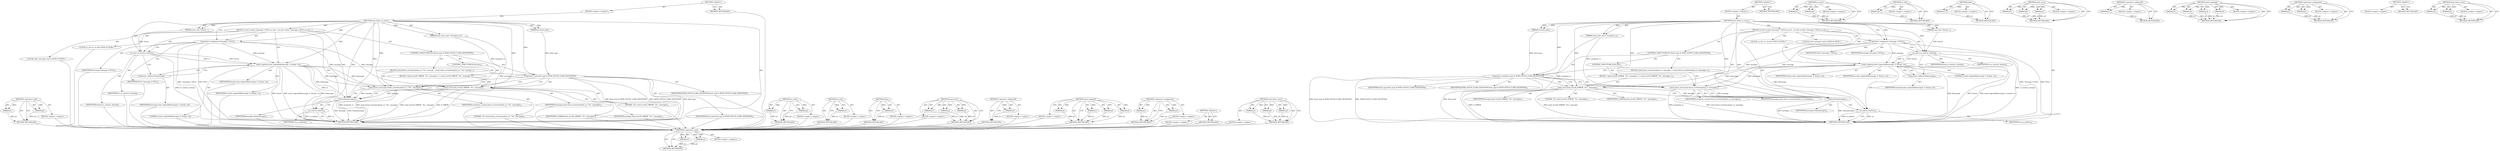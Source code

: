 digraph "zend_throw_error" {
vulnerable_91 [label=<(METHOD,&lt;operator&gt;.and)>];
vulnerable_92 [label=<(PARAM,p1)>];
vulnerable_93 [label=<(PARAM,p2)>];
vulnerable_94 [label=<(BLOCK,&lt;empty&gt;,&lt;empty&gt;)>];
vulnerable_95 [label=<(METHOD_RETURN,ANY)>];
vulnerable_6 [label=<(METHOD,&lt;global&gt;)<SUB>1</SUB>>];
vulnerable_7 [label=<(BLOCK,&lt;empty&gt;,&lt;empty&gt;)<SUB>1</SUB>>];
vulnerable_8 [label=<(METHOD,zend_throw_or_error)<SUB>1</SUB>>];
vulnerable_9 [label=<(PARAM,int fetch_type)<SUB>1</SUB>>];
vulnerable_10 [label=<(PARAM,zend_class_entry *exception_ce)<SUB>1</SUB>>];
vulnerable_11 [label=<(PARAM,const char *format...)<SUB>1</SUB>>];
vulnerable_12 [label=<(BLOCK,{
	va_list va;
	char *message = NULL;

	va_star...,{
	va_list va;
	char *message = NULL;

	va_star...)<SUB>2</SUB>>];
vulnerable_13 [label="<(LOCAL,va_list va: va_list)<SUB>3</SUB>>"];
vulnerable_14 [label="<(LOCAL,char* message: char*)<SUB>4</SUB>>"];
vulnerable_15 [label=<(&lt;operator&gt;.assignment,*message = NULL)<SUB>4</SUB>>];
vulnerable_16 [label=<(IDENTIFIER,message,*message = NULL)<SUB>4</SUB>>];
vulnerable_17 [label=<(IDENTIFIER,NULL,*message = NULL)<SUB>4</SUB>>];
vulnerable_18 [label=<(va_start,va_start(va, format))<SUB>6</SUB>>];
vulnerable_19 [label=<(IDENTIFIER,va,va_start(va, format))<SUB>6</SUB>>];
vulnerable_20 [label=<(IDENTIFIER,format,va_start(va, format))<SUB>6</SUB>>];
vulnerable_21 [label=<(zend_vspprintf,zend_vspprintf(&amp;message, 0, format, va))<SUB>7</SUB>>];
vulnerable_22 [label=<(&lt;operator&gt;.addressOf,&amp;message)<SUB>7</SUB>>];
vulnerable_23 [label=<(IDENTIFIER,message,zend_vspprintf(&amp;message, 0, format, va))<SUB>7</SUB>>];
vulnerable_24 [label=<(LITERAL,0,zend_vspprintf(&amp;message, 0, format, va))<SUB>7</SUB>>];
vulnerable_25 [label=<(IDENTIFIER,format,zend_vspprintf(&amp;message, 0, format, va))<SUB>7</SUB>>];
vulnerable_26 [label=<(IDENTIFIER,va,zend_vspprintf(&amp;message, 0, format, va))<SUB>7</SUB>>];
vulnerable_27 [label=<(CONTROL_STRUCTURE,IF,if (fetch_type &amp; ZEND_FETCH_CLASS_EXCEPTION))<SUB>9</SUB>>];
vulnerable_28 [label=<(&lt;operator&gt;.and,fetch_type &amp; ZEND_FETCH_CLASS_EXCEPTION)<SUB>9</SUB>>];
vulnerable_29 [label=<(IDENTIFIER,fetch_type,fetch_type &amp; ZEND_FETCH_CLASS_EXCEPTION)<SUB>9</SUB>>];
vulnerable_30 [label=<(IDENTIFIER,ZEND_FETCH_CLASS_EXCEPTION,fetch_type &amp; ZEND_FETCH_CLASS_EXCEPTION)<SUB>9</SUB>>];
vulnerable_31 [label=<(BLOCK,{
		zend_throw_error(exception_ce, message);
 	},{
		zend_throw_error(exception_ce, message);
 	})<SUB>9</SUB>>];
vulnerable_32 [label=<(zend_throw_error,zend_throw_error(exception_ce, message))<SUB>10</SUB>>];
vulnerable_33 [label=<(IDENTIFIER,exception_ce,zend_throw_error(exception_ce, message))<SUB>10</SUB>>];
vulnerable_34 [label=<(IDENTIFIER,message,zend_throw_error(exception_ce, message))<SUB>10</SUB>>];
vulnerable_35 [label=<(CONTROL_STRUCTURE,ELSE,else)<SUB>11</SUB>>];
vulnerable_36 [label=<(BLOCK,{
 		zend_error(E_ERROR, &quot;%s&quot;, message);
 	},{
 		zend_error(E_ERROR, &quot;%s&quot;, message);
 	})<SUB>11</SUB>>];
vulnerable_37 [label=<(zend_error,zend_error(E_ERROR, &quot;%s&quot;, message))<SUB>12</SUB>>];
vulnerable_38 [label=<(IDENTIFIER,E_ERROR,zend_error(E_ERROR, &quot;%s&quot;, message))<SUB>12</SUB>>];
vulnerable_39 [label=<(LITERAL,&quot;%s&quot;,zend_error(E_ERROR, &quot;%s&quot;, message))<SUB>12</SUB>>];
vulnerable_40 [label=<(IDENTIFIER,message,zend_error(E_ERROR, &quot;%s&quot;, message))<SUB>12</SUB>>];
vulnerable_41 [label=<(efree,efree(message))<SUB>15</SUB>>];
vulnerable_42 [label=<(IDENTIFIER,message,efree(message))<SUB>15</SUB>>];
vulnerable_43 [label=<(va_end,va_end(va))<SUB>16</SUB>>];
vulnerable_44 [label=<(IDENTIFIER,va,va_end(va))<SUB>16</SUB>>];
vulnerable_45 [label=<(METHOD_RETURN,void)<SUB>1</SUB>>];
vulnerable_47 [label=<(METHOD_RETURN,ANY)<SUB>1</SUB>>];
vulnerable_75 [label=<(METHOD,va_start)>];
vulnerable_76 [label=<(PARAM,p1)>];
vulnerable_77 [label=<(PARAM,p2)>];
vulnerable_78 [label=<(BLOCK,&lt;empty&gt;,&lt;empty&gt;)>];
vulnerable_79 [label=<(METHOD_RETURN,ANY)>];
vulnerable_111 [label=<(METHOD,va_end)>];
vulnerable_112 [label=<(PARAM,p1)>];
vulnerable_113 [label=<(BLOCK,&lt;empty&gt;,&lt;empty&gt;)>];
vulnerable_114 [label=<(METHOD_RETURN,ANY)>];
vulnerable_107 [label=<(METHOD,efree)>];
vulnerable_108 [label=<(PARAM,p1)>];
vulnerable_109 [label=<(BLOCK,&lt;empty&gt;,&lt;empty&gt;)>];
vulnerable_110 [label=<(METHOD_RETURN,ANY)>];
vulnerable_101 [label=<(METHOD,zend_error)>];
vulnerable_102 [label=<(PARAM,p1)>];
vulnerable_103 [label=<(PARAM,p2)>];
vulnerable_104 [label=<(PARAM,p3)>];
vulnerable_105 [label=<(BLOCK,&lt;empty&gt;,&lt;empty&gt;)>];
vulnerable_106 [label=<(METHOD_RETURN,ANY)>];
vulnerable_87 [label=<(METHOD,&lt;operator&gt;.addressOf)>];
vulnerable_88 [label=<(PARAM,p1)>];
vulnerable_89 [label=<(BLOCK,&lt;empty&gt;,&lt;empty&gt;)>];
vulnerable_90 [label=<(METHOD_RETURN,ANY)>];
vulnerable_80 [label=<(METHOD,zend_vspprintf)>];
vulnerable_81 [label=<(PARAM,p1)>];
vulnerable_82 [label=<(PARAM,p2)>];
vulnerable_83 [label=<(PARAM,p3)>];
vulnerable_84 [label=<(PARAM,p4)>];
vulnerable_85 [label=<(BLOCK,&lt;empty&gt;,&lt;empty&gt;)>];
vulnerable_86 [label=<(METHOD_RETURN,ANY)>];
vulnerable_70 [label=<(METHOD,&lt;operator&gt;.assignment)>];
vulnerable_71 [label=<(PARAM,p1)>];
vulnerable_72 [label=<(PARAM,p2)>];
vulnerable_73 [label=<(BLOCK,&lt;empty&gt;,&lt;empty&gt;)>];
vulnerable_74 [label=<(METHOD_RETURN,ANY)>];
vulnerable_64 [label=<(METHOD,&lt;global&gt;)<SUB>1</SUB>>];
vulnerable_65 [label=<(BLOCK,&lt;empty&gt;,&lt;empty&gt;)>];
vulnerable_66 [label=<(METHOD_RETURN,ANY)>];
vulnerable_96 [label=<(METHOD,zend_throw_error)>];
vulnerable_97 [label=<(PARAM,p1)>];
vulnerable_98 [label=<(PARAM,p2)>];
vulnerable_99 [label=<(BLOCK,&lt;empty&gt;,&lt;empty&gt;)>];
vulnerable_100 [label=<(METHOD_RETURN,ANY)>];
fixed_92 [label=<(METHOD,&lt;operator&gt;.and)>];
fixed_93 [label=<(PARAM,p1)>];
fixed_94 [label=<(PARAM,p2)>];
fixed_95 [label=<(BLOCK,&lt;empty&gt;,&lt;empty&gt;)>];
fixed_96 [label=<(METHOD_RETURN,ANY)>];
fixed_6 [label=<(METHOD,&lt;global&gt;)<SUB>1</SUB>>];
fixed_7 [label=<(BLOCK,&lt;empty&gt;,&lt;empty&gt;)<SUB>1</SUB>>];
fixed_8 [label=<(METHOD,zend_throw_or_error)<SUB>1</SUB>>];
fixed_9 [label=<(PARAM,int fetch_type)<SUB>1</SUB>>];
fixed_10 [label=<(PARAM,zend_class_entry *exception_ce)<SUB>1</SUB>>];
fixed_11 [label=<(PARAM,const char *format...)<SUB>1</SUB>>];
fixed_12 [label=<(BLOCK,{
	va_list va;
	char *message = NULL;

	va_star...,{
	va_list va;
	char *message = NULL;

	va_star...)<SUB>2</SUB>>];
fixed_13 [label="<(LOCAL,va_list va: va_list)<SUB>3</SUB>>"];
fixed_14 [label="<(LOCAL,char* message: char*)<SUB>4</SUB>>"];
fixed_15 [label=<(&lt;operator&gt;.assignment,*message = NULL)<SUB>4</SUB>>];
fixed_16 [label=<(IDENTIFIER,message,*message = NULL)<SUB>4</SUB>>];
fixed_17 [label=<(IDENTIFIER,NULL,*message = NULL)<SUB>4</SUB>>];
fixed_18 [label=<(va_start,va_start(va, format))<SUB>6</SUB>>];
fixed_19 [label=<(IDENTIFIER,va,va_start(va, format))<SUB>6</SUB>>];
fixed_20 [label=<(IDENTIFIER,format,va_start(va, format))<SUB>6</SUB>>];
fixed_21 [label=<(zend_vspprintf,zend_vspprintf(&amp;message, 0, format, va))<SUB>7</SUB>>];
fixed_22 [label=<(&lt;operator&gt;.addressOf,&amp;message)<SUB>7</SUB>>];
fixed_23 [label=<(IDENTIFIER,message,zend_vspprintf(&amp;message, 0, format, va))<SUB>7</SUB>>];
fixed_24 [label=<(LITERAL,0,zend_vspprintf(&amp;message, 0, format, va))<SUB>7</SUB>>];
fixed_25 [label=<(IDENTIFIER,format,zend_vspprintf(&amp;message, 0, format, va))<SUB>7</SUB>>];
fixed_26 [label=<(IDENTIFIER,va,zend_vspprintf(&amp;message, 0, format, va))<SUB>7</SUB>>];
fixed_27 [label=<(CONTROL_STRUCTURE,IF,if (fetch_type &amp; ZEND_FETCH_CLASS_EXCEPTION))<SUB>9</SUB>>];
fixed_28 [label=<(&lt;operator&gt;.and,fetch_type &amp; ZEND_FETCH_CLASS_EXCEPTION)<SUB>9</SUB>>];
fixed_29 [label=<(IDENTIFIER,fetch_type,fetch_type &amp; ZEND_FETCH_CLASS_EXCEPTION)<SUB>9</SUB>>];
fixed_30 [label=<(IDENTIFIER,ZEND_FETCH_CLASS_EXCEPTION,fetch_type &amp; ZEND_FETCH_CLASS_EXCEPTION)<SUB>9</SUB>>];
fixed_31 [label=<(BLOCK,{
		zend_throw_error(exception_ce, &quot;%s&quot;, messag...,{
		zend_throw_error(exception_ce, &quot;%s&quot;, messag...)<SUB>9</SUB>>];
fixed_32 [label=<(zend_throw_error,zend_throw_error(exception_ce, &quot;%s&quot;, message))<SUB>10</SUB>>];
fixed_33 [label=<(IDENTIFIER,exception_ce,zend_throw_error(exception_ce, &quot;%s&quot;, message))<SUB>10</SUB>>];
fixed_34 [label=<(LITERAL,&quot;%s&quot;,zend_throw_error(exception_ce, &quot;%s&quot;, message))<SUB>10</SUB>>];
fixed_35 [label=<(IDENTIFIER,message,zend_throw_error(exception_ce, &quot;%s&quot;, message))<SUB>10</SUB>>];
fixed_36 [label=<(CONTROL_STRUCTURE,ELSE,else)<SUB>11</SUB>>];
fixed_37 [label=<(BLOCK,{
 		zend_error(E_ERROR, &quot;%s&quot;, message);
 	},{
 		zend_error(E_ERROR, &quot;%s&quot;, message);
 	})<SUB>11</SUB>>];
fixed_38 [label=<(zend_error,zend_error(E_ERROR, &quot;%s&quot;, message))<SUB>12</SUB>>];
fixed_39 [label=<(IDENTIFIER,E_ERROR,zend_error(E_ERROR, &quot;%s&quot;, message))<SUB>12</SUB>>];
fixed_40 [label=<(LITERAL,&quot;%s&quot;,zend_error(E_ERROR, &quot;%s&quot;, message))<SUB>12</SUB>>];
fixed_41 [label=<(IDENTIFIER,message,zend_error(E_ERROR, &quot;%s&quot;, message))<SUB>12</SUB>>];
fixed_42 [label=<(efree,efree(message))<SUB>15</SUB>>];
fixed_43 [label=<(IDENTIFIER,message,efree(message))<SUB>15</SUB>>];
fixed_44 [label=<(va_end,va_end(va))<SUB>16</SUB>>];
fixed_45 [label=<(IDENTIFIER,va,va_end(va))<SUB>16</SUB>>];
fixed_46 [label=<(METHOD_RETURN,void)<SUB>1</SUB>>];
fixed_48 [label=<(METHOD_RETURN,ANY)<SUB>1</SUB>>];
fixed_76 [label=<(METHOD,va_start)>];
fixed_77 [label=<(PARAM,p1)>];
fixed_78 [label=<(PARAM,p2)>];
fixed_79 [label=<(BLOCK,&lt;empty&gt;,&lt;empty&gt;)>];
fixed_80 [label=<(METHOD_RETURN,ANY)>];
fixed_113 [label=<(METHOD,va_end)>];
fixed_114 [label=<(PARAM,p1)>];
fixed_115 [label=<(BLOCK,&lt;empty&gt;,&lt;empty&gt;)>];
fixed_116 [label=<(METHOD_RETURN,ANY)>];
fixed_109 [label=<(METHOD,efree)>];
fixed_110 [label=<(PARAM,p1)>];
fixed_111 [label=<(BLOCK,&lt;empty&gt;,&lt;empty&gt;)>];
fixed_112 [label=<(METHOD_RETURN,ANY)>];
fixed_103 [label=<(METHOD,zend_error)>];
fixed_104 [label=<(PARAM,p1)>];
fixed_105 [label=<(PARAM,p2)>];
fixed_106 [label=<(PARAM,p3)>];
fixed_107 [label=<(BLOCK,&lt;empty&gt;,&lt;empty&gt;)>];
fixed_108 [label=<(METHOD_RETURN,ANY)>];
fixed_88 [label=<(METHOD,&lt;operator&gt;.addressOf)>];
fixed_89 [label=<(PARAM,p1)>];
fixed_90 [label=<(BLOCK,&lt;empty&gt;,&lt;empty&gt;)>];
fixed_91 [label=<(METHOD_RETURN,ANY)>];
fixed_81 [label=<(METHOD,zend_vspprintf)>];
fixed_82 [label=<(PARAM,p1)>];
fixed_83 [label=<(PARAM,p2)>];
fixed_84 [label=<(PARAM,p3)>];
fixed_85 [label=<(PARAM,p4)>];
fixed_86 [label=<(BLOCK,&lt;empty&gt;,&lt;empty&gt;)>];
fixed_87 [label=<(METHOD_RETURN,ANY)>];
fixed_71 [label=<(METHOD,&lt;operator&gt;.assignment)>];
fixed_72 [label=<(PARAM,p1)>];
fixed_73 [label=<(PARAM,p2)>];
fixed_74 [label=<(BLOCK,&lt;empty&gt;,&lt;empty&gt;)>];
fixed_75 [label=<(METHOD_RETURN,ANY)>];
fixed_65 [label=<(METHOD,&lt;global&gt;)<SUB>1</SUB>>];
fixed_66 [label=<(BLOCK,&lt;empty&gt;,&lt;empty&gt;)>];
fixed_67 [label=<(METHOD_RETURN,ANY)>];
fixed_97 [label=<(METHOD,zend_throw_error)>];
fixed_98 [label=<(PARAM,p1)>];
fixed_99 [label=<(PARAM,p2)>];
fixed_100 [label=<(PARAM,p3)>];
fixed_101 [label=<(BLOCK,&lt;empty&gt;,&lt;empty&gt;)>];
fixed_102 [label=<(METHOD_RETURN,ANY)>];
vulnerable_91 -> vulnerable_92  [key=0, label="AST: "];
vulnerable_91 -> vulnerable_92  [key=1, label="DDG: "];
vulnerable_91 -> vulnerable_94  [key=0, label="AST: "];
vulnerable_91 -> vulnerable_93  [key=0, label="AST: "];
vulnerable_91 -> vulnerable_93  [key=1, label="DDG: "];
vulnerable_91 -> vulnerable_95  [key=0, label="AST: "];
vulnerable_91 -> vulnerable_95  [key=1, label="CFG: "];
vulnerable_92 -> vulnerable_95  [key=0, label="DDG: p1"];
vulnerable_93 -> vulnerable_95  [key=0, label="DDG: p2"];
vulnerable_6 -> vulnerable_7  [key=0, label="AST: "];
vulnerable_6 -> vulnerable_47  [key=0, label="AST: "];
vulnerable_6 -> vulnerable_47  [key=1, label="CFG: "];
vulnerable_7 -> vulnerable_8  [key=0, label="AST: "];
vulnerable_8 -> vulnerable_9  [key=0, label="AST: "];
vulnerable_8 -> vulnerable_9  [key=1, label="DDG: "];
vulnerable_8 -> vulnerable_10  [key=0, label="AST: "];
vulnerable_8 -> vulnerable_10  [key=1, label="DDG: "];
vulnerable_8 -> vulnerable_11  [key=0, label="AST: "];
vulnerable_8 -> vulnerable_11  [key=1, label="DDG: "];
vulnerable_8 -> vulnerable_12  [key=0, label="AST: "];
vulnerable_8 -> vulnerable_45  [key=0, label="AST: "];
vulnerable_8 -> vulnerable_15  [key=0, label="CFG: "];
vulnerable_8 -> vulnerable_15  [key=1, label="DDG: "];
vulnerable_8 -> vulnerable_18  [key=0, label="DDG: "];
vulnerable_8 -> vulnerable_21  [key=0, label="DDG: "];
vulnerable_8 -> vulnerable_41  [key=0, label="DDG: "];
vulnerable_8 -> vulnerable_43  [key=0, label="DDG: "];
vulnerable_8 -> vulnerable_28  [key=0, label="DDG: "];
vulnerable_8 -> vulnerable_32  [key=0, label="DDG: "];
vulnerable_8 -> vulnerable_37  [key=0, label="DDG: "];
vulnerable_9 -> vulnerable_28  [key=0, label="DDG: fetch_type"];
vulnerable_10 -> vulnerable_45  [key=0, label="DDG: exception_ce"];
vulnerable_10 -> vulnerable_32  [key=0, label="DDG: exception_ce"];
vulnerable_11 -> vulnerable_18  [key=0, label="DDG: format"];
vulnerable_12 -> vulnerable_13  [key=0, label="AST: "];
vulnerable_12 -> vulnerable_14  [key=0, label="AST: "];
vulnerable_12 -> vulnerable_15  [key=0, label="AST: "];
vulnerable_12 -> vulnerable_18  [key=0, label="AST: "];
vulnerable_12 -> vulnerable_21  [key=0, label="AST: "];
vulnerable_12 -> vulnerable_27  [key=0, label="AST: "];
vulnerable_12 -> vulnerable_41  [key=0, label="AST: "];
vulnerable_12 -> vulnerable_43  [key=0, label="AST: "];
vulnerable_15 -> vulnerable_16  [key=0, label="AST: "];
vulnerable_15 -> vulnerable_17  [key=0, label="AST: "];
vulnerable_15 -> vulnerable_18  [key=0, label="CFG: "];
vulnerable_15 -> vulnerable_45  [key=0, label="DDG: *message = NULL"];
vulnerable_15 -> vulnerable_45  [key=1, label="DDG: NULL"];
vulnerable_15 -> vulnerable_21  [key=0, label="DDG: message"];
vulnerable_15 -> vulnerable_32  [key=0, label="DDG: message"];
vulnerable_15 -> vulnerable_37  [key=0, label="DDG: message"];
vulnerable_18 -> vulnerable_19  [key=0, label="AST: "];
vulnerable_18 -> vulnerable_20  [key=0, label="AST: "];
vulnerable_18 -> vulnerable_22  [key=0, label="CFG: "];
vulnerable_18 -> vulnerable_45  [key=0, label="DDG: va_start(va, format)"];
vulnerable_18 -> vulnerable_21  [key=0, label="DDG: format"];
vulnerable_18 -> vulnerable_21  [key=1, label="DDG: va"];
vulnerable_21 -> vulnerable_22  [key=0, label="AST: "];
vulnerable_21 -> vulnerable_24  [key=0, label="AST: "];
vulnerable_21 -> vulnerable_25  [key=0, label="AST: "];
vulnerable_21 -> vulnerable_26  [key=0, label="AST: "];
vulnerable_21 -> vulnerable_28  [key=0, label="CFG: "];
vulnerable_21 -> vulnerable_45  [key=0, label="DDG: &amp;message"];
vulnerable_21 -> vulnerable_45  [key=1, label="DDG: format"];
vulnerable_21 -> vulnerable_45  [key=2, label="DDG: zend_vspprintf(&amp;message, 0, format, va)"];
vulnerable_21 -> vulnerable_41  [key=0, label="DDG: &amp;message"];
vulnerable_21 -> vulnerable_43  [key=0, label="DDG: va"];
vulnerable_21 -> vulnerable_32  [key=0, label="DDG: &amp;message"];
vulnerable_21 -> vulnerable_37  [key=0, label="DDG: &amp;message"];
vulnerable_22 -> vulnerable_23  [key=0, label="AST: "];
vulnerable_22 -> vulnerable_21  [key=0, label="CFG: "];
vulnerable_27 -> vulnerable_28  [key=0, label="AST: "];
vulnerable_27 -> vulnerable_31  [key=0, label="AST: "];
vulnerable_27 -> vulnerable_35  [key=0, label="AST: "];
vulnerable_28 -> vulnerable_29  [key=0, label="AST: "];
vulnerable_28 -> vulnerable_30  [key=0, label="AST: "];
vulnerable_28 -> vulnerable_32  [key=0, label="CFG: "];
vulnerable_28 -> vulnerable_32  [key=1, label="CDG: "];
vulnerable_28 -> vulnerable_37  [key=0, label="CFG: "];
vulnerable_28 -> vulnerable_37  [key=1, label="CDG: "];
vulnerable_28 -> vulnerable_45  [key=0, label="DDG: fetch_type"];
vulnerable_28 -> vulnerable_45  [key=1, label="DDG: fetch_type &amp; ZEND_FETCH_CLASS_EXCEPTION"];
vulnerable_28 -> vulnerable_45  [key=2, label="DDG: ZEND_FETCH_CLASS_EXCEPTION"];
vulnerable_31 -> vulnerable_32  [key=0, label="AST: "];
vulnerable_32 -> vulnerable_33  [key=0, label="AST: "];
vulnerable_32 -> vulnerable_34  [key=0, label="AST: "];
vulnerable_32 -> vulnerable_41  [key=0, label="CFG: "];
vulnerable_32 -> vulnerable_41  [key=1, label="DDG: message"];
vulnerable_32 -> vulnerable_45  [key=0, label="DDG: exception_ce"];
vulnerable_32 -> vulnerable_45  [key=1, label="DDG: zend_throw_error(exception_ce, message)"];
vulnerable_35 -> vulnerable_36  [key=0, label="AST: "];
vulnerable_36 -> vulnerable_37  [key=0, label="AST: "];
vulnerable_37 -> vulnerable_38  [key=0, label="AST: "];
vulnerable_37 -> vulnerable_39  [key=0, label="AST: "];
vulnerable_37 -> vulnerable_40  [key=0, label="AST: "];
vulnerable_37 -> vulnerable_41  [key=0, label="CFG: "];
vulnerable_37 -> vulnerable_41  [key=1, label="DDG: message"];
vulnerable_37 -> vulnerable_45  [key=0, label="DDG: zend_error(E_ERROR, &quot;%s&quot;, message)"];
vulnerable_37 -> vulnerable_45  [key=1, label="DDG: E_ERROR"];
vulnerable_41 -> vulnerable_42  [key=0, label="AST: "];
vulnerable_41 -> vulnerable_43  [key=0, label="CFG: "];
vulnerable_41 -> vulnerable_45  [key=0, label="DDG: message"];
vulnerable_41 -> vulnerable_45  [key=1, label="DDG: efree(message)"];
vulnerable_43 -> vulnerable_44  [key=0, label="AST: "];
vulnerable_43 -> vulnerable_45  [key=0, label="CFG: "];
vulnerable_43 -> vulnerable_45  [key=1, label="DDG: va"];
vulnerable_43 -> vulnerable_45  [key=2, label="DDG: va_end(va)"];
vulnerable_75 -> vulnerable_76  [key=0, label="AST: "];
vulnerable_75 -> vulnerable_76  [key=1, label="DDG: "];
vulnerable_75 -> vulnerable_78  [key=0, label="AST: "];
vulnerable_75 -> vulnerable_77  [key=0, label="AST: "];
vulnerable_75 -> vulnerable_77  [key=1, label="DDG: "];
vulnerable_75 -> vulnerable_79  [key=0, label="AST: "];
vulnerable_75 -> vulnerable_79  [key=1, label="CFG: "];
vulnerable_76 -> vulnerable_79  [key=0, label="DDG: p1"];
vulnerable_77 -> vulnerable_79  [key=0, label="DDG: p2"];
vulnerable_111 -> vulnerable_112  [key=0, label="AST: "];
vulnerable_111 -> vulnerable_112  [key=1, label="DDG: "];
vulnerable_111 -> vulnerable_113  [key=0, label="AST: "];
vulnerable_111 -> vulnerable_114  [key=0, label="AST: "];
vulnerable_111 -> vulnerable_114  [key=1, label="CFG: "];
vulnerable_112 -> vulnerable_114  [key=0, label="DDG: p1"];
vulnerable_107 -> vulnerable_108  [key=0, label="AST: "];
vulnerable_107 -> vulnerable_108  [key=1, label="DDG: "];
vulnerable_107 -> vulnerable_109  [key=0, label="AST: "];
vulnerable_107 -> vulnerable_110  [key=0, label="AST: "];
vulnerable_107 -> vulnerable_110  [key=1, label="CFG: "];
vulnerable_108 -> vulnerable_110  [key=0, label="DDG: p1"];
vulnerable_101 -> vulnerable_102  [key=0, label="AST: "];
vulnerable_101 -> vulnerable_102  [key=1, label="DDG: "];
vulnerable_101 -> vulnerable_105  [key=0, label="AST: "];
vulnerable_101 -> vulnerable_103  [key=0, label="AST: "];
vulnerable_101 -> vulnerable_103  [key=1, label="DDG: "];
vulnerable_101 -> vulnerable_106  [key=0, label="AST: "];
vulnerable_101 -> vulnerable_106  [key=1, label="CFG: "];
vulnerable_101 -> vulnerable_104  [key=0, label="AST: "];
vulnerable_101 -> vulnerable_104  [key=1, label="DDG: "];
vulnerable_102 -> vulnerable_106  [key=0, label="DDG: p1"];
vulnerable_103 -> vulnerable_106  [key=0, label="DDG: p2"];
vulnerable_104 -> vulnerable_106  [key=0, label="DDG: p3"];
vulnerable_87 -> vulnerable_88  [key=0, label="AST: "];
vulnerable_87 -> vulnerable_88  [key=1, label="DDG: "];
vulnerable_87 -> vulnerable_89  [key=0, label="AST: "];
vulnerable_87 -> vulnerable_90  [key=0, label="AST: "];
vulnerable_87 -> vulnerable_90  [key=1, label="CFG: "];
vulnerable_88 -> vulnerable_90  [key=0, label="DDG: p1"];
vulnerable_80 -> vulnerable_81  [key=0, label="AST: "];
vulnerable_80 -> vulnerable_81  [key=1, label="DDG: "];
vulnerable_80 -> vulnerable_85  [key=0, label="AST: "];
vulnerable_80 -> vulnerable_82  [key=0, label="AST: "];
vulnerable_80 -> vulnerable_82  [key=1, label="DDG: "];
vulnerable_80 -> vulnerable_86  [key=0, label="AST: "];
vulnerable_80 -> vulnerable_86  [key=1, label="CFG: "];
vulnerable_80 -> vulnerable_83  [key=0, label="AST: "];
vulnerable_80 -> vulnerable_83  [key=1, label="DDG: "];
vulnerable_80 -> vulnerable_84  [key=0, label="AST: "];
vulnerable_80 -> vulnerable_84  [key=1, label="DDG: "];
vulnerable_81 -> vulnerable_86  [key=0, label="DDG: p1"];
vulnerable_82 -> vulnerable_86  [key=0, label="DDG: p2"];
vulnerable_83 -> vulnerable_86  [key=0, label="DDG: p3"];
vulnerable_84 -> vulnerable_86  [key=0, label="DDG: p4"];
vulnerable_70 -> vulnerable_71  [key=0, label="AST: "];
vulnerable_70 -> vulnerable_71  [key=1, label="DDG: "];
vulnerable_70 -> vulnerable_73  [key=0, label="AST: "];
vulnerable_70 -> vulnerable_72  [key=0, label="AST: "];
vulnerable_70 -> vulnerable_72  [key=1, label="DDG: "];
vulnerable_70 -> vulnerable_74  [key=0, label="AST: "];
vulnerable_70 -> vulnerable_74  [key=1, label="CFG: "];
vulnerable_71 -> vulnerable_74  [key=0, label="DDG: p1"];
vulnerable_72 -> vulnerable_74  [key=0, label="DDG: p2"];
vulnerable_64 -> vulnerable_65  [key=0, label="AST: "];
vulnerable_64 -> vulnerable_66  [key=0, label="AST: "];
vulnerable_64 -> vulnerable_66  [key=1, label="CFG: "];
vulnerable_96 -> vulnerable_97  [key=0, label="AST: "];
vulnerable_96 -> vulnerable_97  [key=1, label="DDG: "];
vulnerable_96 -> vulnerable_99  [key=0, label="AST: "];
vulnerable_96 -> vulnerable_98  [key=0, label="AST: "];
vulnerable_96 -> vulnerable_98  [key=1, label="DDG: "];
vulnerable_96 -> vulnerable_100  [key=0, label="AST: "];
vulnerable_96 -> vulnerable_100  [key=1, label="CFG: "];
vulnerable_97 -> vulnerable_100  [key=0, label="DDG: p1"];
vulnerable_98 -> vulnerable_100  [key=0, label="DDG: p2"];
fixed_92 -> fixed_93  [key=0, label="AST: "];
fixed_92 -> fixed_93  [key=1, label="DDG: "];
fixed_92 -> fixed_95  [key=0, label="AST: "];
fixed_92 -> fixed_94  [key=0, label="AST: "];
fixed_92 -> fixed_94  [key=1, label="DDG: "];
fixed_92 -> fixed_96  [key=0, label="AST: "];
fixed_92 -> fixed_96  [key=1, label="CFG: "];
fixed_93 -> fixed_96  [key=0, label="DDG: p1"];
fixed_94 -> fixed_96  [key=0, label="DDG: p2"];
fixed_95 -> vulnerable_91  [key=0];
fixed_96 -> vulnerable_91  [key=0];
fixed_6 -> fixed_7  [key=0, label="AST: "];
fixed_6 -> fixed_48  [key=0, label="AST: "];
fixed_6 -> fixed_48  [key=1, label="CFG: "];
fixed_7 -> fixed_8  [key=0, label="AST: "];
fixed_8 -> fixed_9  [key=0, label="AST: "];
fixed_8 -> fixed_9  [key=1, label="DDG: "];
fixed_8 -> fixed_10  [key=0, label="AST: "];
fixed_8 -> fixed_10  [key=1, label="DDG: "];
fixed_8 -> fixed_11  [key=0, label="AST: "];
fixed_8 -> fixed_11  [key=1, label="DDG: "];
fixed_8 -> fixed_12  [key=0, label="AST: "];
fixed_8 -> fixed_46  [key=0, label="AST: "];
fixed_8 -> fixed_15  [key=0, label="CFG: "];
fixed_8 -> fixed_15  [key=1, label="DDG: "];
fixed_8 -> fixed_18  [key=0, label="DDG: "];
fixed_8 -> fixed_21  [key=0, label="DDG: "];
fixed_8 -> fixed_42  [key=0, label="DDG: "];
fixed_8 -> fixed_44  [key=0, label="DDG: "];
fixed_8 -> fixed_28  [key=0, label="DDG: "];
fixed_8 -> fixed_32  [key=0, label="DDG: "];
fixed_8 -> fixed_38  [key=0, label="DDG: "];
fixed_9 -> fixed_28  [key=0, label="DDG: fetch_type"];
fixed_10 -> fixed_46  [key=0, label="DDG: exception_ce"];
fixed_10 -> fixed_32  [key=0, label="DDG: exception_ce"];
fixed_11 -> fixed_18  [key=0, label="DDG: format"];
fixed_12 -> fixed_13  [key=0, label="AST: "];
fixed_12 -> fixed_14  [key=0, label="AST: "];
fixed_12 -> fixed_15  [key=0, label="AST: "];
fixed_12 -> fixed_18  [key=0, label="AST: "];
fixed_12 -> fixed_21  [key=0, label="AST: "];
fixed_12 -> fixed_27  [key=0, label="AST: "];
fixed_12 -> fixed_42  [key=0, label="AST: "];
fixed_12 -> fixed_44  [key=0, label="AST: "];
fixed_13 -> vulnerable_91  [key=0];
fixed_14 -> vulnerable_91  [key=0];
fixed_15 -> fixed_16  [key=0, label="AST: "];
fixed_15 -> fixed_17  [key=0, label="AST: "];
fixed_15 -> fixed_18  [key=0, label="CFG: "];
fixed_15 -> fixed_46  [key=0, label="DDG: *message = NULL"];
fixed_15 -> fixed_46  [key=1, label="DDG: NULL"];
fixed_15 -> fixed_21  [key=0, label="DDG: message"];
fixed_15 -> fixed_32  [key=0, label="DDG: message"];
fixed_15 -> fixed_38  [key=0, label="DDG: message"];
fixed_16 -> vulnerable_91  [key=0];
fixed_17 -> vulnerable_91  [key=0];
fixed_18 -> fixed_19  [key=0, label="AST: "];
fixed_18 -> fixed_20  [key=0, label="AST: "];
fixed_18 -> fixed_22  [key=0, label="CFG: "];
fixed_18 -> fixed_46  [key=0, label="DDG: va_start(va, format)"];
fixed_18 -> fixed_21  [key=0, label="DDG: format"];
fixed_18 -> fixed_21  [key=1, label="DDG: va"];
fixed_19 -> vulnerable_91  [key=0];
fixed_20 -> vulnerable_91  [key=0];
fixed_21 -> fixed_22  [key=0, label="AST: "];
fixed_21 -> fixed_24  [key=0, label="AST: "];
fixed_21 -> fixed_25  [key=0, label="AST: "];
fixed_21 -> fixed_26  [key=0, label="AST: "];
fixed_21 -> fixed_28  [key=0, label="CFG: "];
fixed_21 -> fixed_46  [key=0, label="DDG: &amp;message"];
fixed_21 -> fixed_46  [key=1, label="DDG: format"];
fixed_21 -> fixed_46  [key=2, label="DDG: zend_vspprintf(&amp;message, 0, format, va)"];
fixed_21 -> fixed_42  [key=0, label="DDG: &amp;message"];
fixed_21 -> fixed_44  [key=0, label="DDG: va"];
fixed_21 -> fixed_32  [key=0, label="DDG: &amp;message"];
fixed_21 -> fixed_38  [key=0, label="DDG: &amp;message"];
fixed_22 -> fixed_23  [key=0, label="AST: "];
fixed_22 -> fixed_21  [key=0, label="CFG: "];
fixed_23 -> vulnerable_91  [key=0];
fixed_24 -> vulnerable_91  [key=0];
fixed_25 -> vulnerable_91  [key=0];
fixed_26 -> vulnerable_91  [key=0];
fixed_27 -> fixed_28  [key=0, label="AST: "];
fixed_27 -> fixed_31  [key=0, label="AST: "];
fixed_27 -> fixed_36  [key=0, label="AST: "];
fixed_28 -> fixed_29  [key=0, label="AST: "];
fixed_28 -> fixed_30  [key=0, label="AST: "];
fixed_28 -> fixed_32  [key=0, label="CFG: "];
fixed_28 -> fixed_32  [key=1, label="CDG: "];
fixed_28 -> fixed_38  [key=0, label="CFG: "];
fixed_28 -> fixed_38  [key=1, label="CDG: "];
fixed_28 -> fixed_46  [key=0, label="DDG: fetch_type"];
fixed_28 -> fixed_46  [key=1, label="DDG: fetch_type &amp; ZEND_FETCH_CLASS_EXCEPTION"];
fixed_28 -> fixed_46  [key=2, label="DDG: ZEND_FETCH_CLASS_EXCEPTION"];
fixed_29 -> vulnerable_91  [key=0];
fixed_30 -> vulnerable_91  [key=0];
fixed_31 -> fixed_32  [key=0, label="AST: "];
fixed_32 -> fixed_33  [key=0, label="AST: "];
fixed_32 -> fixed_34  [key=0, label="AST: "];
fixed_32 -> fixed_35  [key=0, label="AST: "];
fixed_32 -> fixed_42  [key=0, label="CFG: "];
fixed_32 -> fixed_42  [key=1, label="DDG: message"];
fixed_32 -> fixed_46  [key=0, label="DDG: exception_ce"];
fixed_32 -> fixed_46  [key=1, label="DDG: zend_throw_error(exception_ce, &quot;%s&quot;, message)"];
fixed_33 -> vulnerable_91  [key=0];
fixed_34 -> vulnerable_91  [key=0];
fixed_35 -> vulnerable_91  [key=0];
fixed_36 -> fixed_37  [key=0, label="AST: "];
fixed_37 -> fixed_38  [key=0, label="AST: "];
fixed_38 -> fixed_39  [key=0, label="AST: "];
fixed_38 -> fixed_40  [key=0, label="AST: "];
fixed_38 -> fixed_41  [key=0, label="AST: "];
fixed_38 -> fixed_42  [key=0, label="CFG: "];
fixed_38 -> fixed_42  [key=1, label="DDG: message"];
fixed_38 -> fixed_46  [key=0, label="DDG: zend_error(E_ERROR, &quot;%s&quot;, message)"];
fixed_38 -> fixed_46  [key=1, label="DDG: E_ERROR"];
fixed_39 -> vulnerable_91  [key=0];
fixed_40 -> vulnerable_91  [key=0];
fixed_41 -> vulnerable_91  [key=0];
fixed_42 -> fixed_43  [key=0, label="AST: "];
fixed_42 -> fixed_44  [key=0, label="CFG: "];
fixed_42 -> fixed_46  [key=0, label="DDG: message"];
fixed_42 -> fixed_46  [key=1, label="DDG: efree(message)"];
fixed_43 -> vulnerable_91  [key=0];
fixed_44 -> fixed_45  [key=0, label="AST: "];
fixed_44 -> fixed_46  [key=0, label="CFG: "];
fixed_44 -> fixed_46  [key=1, label="DDG: va"];
fixed_44 -> fixed_46  [key=2, label="DDG: va_end(va)"];
fixed_45 -> vulnerable_91  [key=0];
fixed_46 -> vulnerable_91  [key=0];
fixed_48 -> vulnerable_91  [key=0];
fixed_76 -> fixed_77  [key=0, label="AST: "];
fixed_76 -> fixed_77  [key=1, label="DDG: "];
fixed_76 -> fixed_79  [key=0, label="AST: "];
fixed_76 -> fixed_78  [key=0, label="AST: "];
fixed_76 -> fixed_78  [key=1, label="DDG: "];
fixed_76 -> fixed_80  [key=0, label="AST: "];
fixed_76 -> fixed_80  [key=1, label="CFG: "];
fixed_77 -> fixed_80  [key=0, label="DDG: p1"];
fixed_78 -> fixed_80  [key=0, label="DDG: p2"];
fixed_79 -> vulnerable_91  [key=0];
fixed_80 -> vulnerable_91  [key=0];
fixed_113 -> fixed_114  [key=0, label="AST: "];
fixed_113 -> fixed_114  [key=1, label="DDG: "];
fixed_113 -> fixed_115  [key=0, label="AST: "];
fixed_113 -> fixed_116  [key=0, label="AST: "];
fixed_113 -> fixed_116  [key=1, label="CFG: "];
fixed_114 -> fixed_116  [key=0, label="DDG: p1"];
fixed_115 -> vulnerable_91  [key=0];
fixed_116 -> vulnerable_91  [key=0];
fixed_109 -> fixed_110  [key=0, label="AST: "];
fixed_109 -> fixed_110  [key=1, label="DDG: "];
fixed_109 -> fixed_111  [key=0, label="AST: "];
fixed_109 -> fixed_112  [key=0, label="AST: "];
fixed_109 -> fixed_112  [key=1, label="CFG: "];
fixed_110 -> fixed_112  [key=0, label="DDG: p1"];
fixed_111 -> vulnerable_91  [key=0];
fixed_112 -> vulnerable_91  [key=0];
fixed_103 -> fixed_104  [key=0, label="AST: "];
fixed_103 -> fixed_104  [key=1, label="DDG: "];
fixed_103 -> fixed_107  [key=0, label="AST: "];
fixed_103 -> fixed_105  [key=0, label="AST: "];
fixed_103 -> fixed_105  [key=1, label="DDG: "];
fixed_103 -> fixed_108  [key=0, label="AST: "];
fixed_103 -> fixed_108  [key=1, label="CFG: "];
fixed_103 -> fixed_106  [key=0, label="AST: "];
fixed_103 -> fixed_106  [key=1, label="DDG: "];
fixed_104 -> fixed_108  [key=0, label="DDG: p1"];
fixed_105 -> fixed_108  [key=0, label="DDG: p2"];
fixed_106 -> fixed_108  [key=0, label="DDG: p3"];
fixed_107 -> vulnerable_91  [key=0];
fixed_108 -> vulnerable_91  [key=0];
fixed_88 -> fixed_89  [key=0, label="AST: "];
fixed_88 -> fixed_89  [key=1, label="DDG: "];
fixed_88 -> fixed_90  [key=0, label="AST: "];
fixed_88 -> fixed_91  [key=0, label="AST: "];
fixed_88 -> fixed_91  [key=1, label="CFG: "];
fixed_89 -> fixed_91  [key=0, label="DDG: p1"];
fixed_90 -> vulnerable_91  [key=0];
fixed_91 -> vulnerable_91  [key=0];
fixed_81 -> fixed_82  [key=0, label="AST: "];
fixed_81 -> fixed_82  [key=1, label="DDG: "];
fixed_81 -> fixed_86  [key=0, label="AST: "];
fixed_81 -> fixed_83  [key=0, label="AST: "];
fixed_81 -> fixed_83  [key=1, label="DDG: "];
fixed_81 -> fixed_87  [key=0, label="AST: "];
fixed_81 -> fixed_87  [key=1, label="CFG: "];
fixed_81 -> fixed_84  [key=0, label="AST: "];
fixed_81 -> fixed_84  [key=1, label="DDG: "];
fixed_81 -> fixed_85  [key=0, label="AST: "];
fixed_81 -> fixed_85  [key=1, label="DDG: "];
fixed_82 -> fixed_87  [key=0, label="DDG: p1"];
fixed_83 -> fixed_87  [key=0, label="DDG: p2"];
fixed_84 -> fixed_87  [key=0, label="DDG: p3"];
fixed_85 -> fixed_87  [key=0, label="DDG: p4"];
fixed_86 -> vulnerable_91  [key=0];
fixed_87 -> vulnerable_91  [key=0];
fixed_71 -> fixed_72  [key=0, label="AST: "];
fixed_71 -> fixed_72  [key=1, label="DDG: "];
fixed_71 -> fixed_74  [key=0, label="AST: "];
fixed_71 -> fixed_73  [key=0, label="AST: "];
fixed_71 -> fixed_73  [key=1, label="DDG: "];
fixed_71 -> fixed_75  [key=0, label="AST: "];
fixed_71 -> fixed_75  [key=1, label="CFG: "];
fixed_72 -> fixed_75  [key=0, label="DDG: p1"];
fixed_73 -> fixed_75  [key=0, label="DDG: p2"];
fixed_74 -> vulnerable_91  [key=0];
fixed_75 -> vulnerable_91  [key=0];
fixed_65 -> fixed_66  [key=0, label="AST: "];
fixed_65 -> fixed_67  [key=0, label="AST: "];
fixed_65 -> fixed_67  [key=1, label="CFG: "];
fixed_66 -> vulnerable_91  [key=0];
fixed_67 -> vulnerable_91  [key=0];
fixed_97 -> fixed_98  [key=0, label="AST: "];
fixed_97 -> fixed_98  [key=1, label="DDG: "];
fixed_97 -> fixed_101  [key=0, label="AST: "];
fixed_97 -> fixed_99  [key=0, label="AST: "];
fixed_97 -> fixed_99  [key=1, label="DDG: "];
fixed_97 -> fixed_102  [key=0, label="AST: "];
fixed_97 -> fixed_102  [key=1, label="CFG: "];
fixed_97 -> fixed_100  [key=0, label="AST: "];
fixed_97 -> fixed_100  [key=1, label="DDG: "];
fixed_98 -> fixed_102  [key=0, label="DDG: p1"];
fixed_99 -> fixed_102  [key=0, label="DDG: p2"];
fixed_100 -> fixed_102  [key=0, label="DDG: p3"];
fixed_101 -> vulnerable_91  [key=0];
fixed_102 -> vulnerable_91  [key=0];
}
